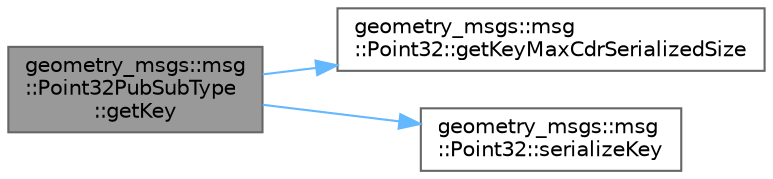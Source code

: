 digraph "geometry_msgs::msg::Point32PubSubType::getKey"
{
 // INTERACTIVE_SVG=YES
 // LATEX_PDF_SIZE
  bgcolor="transparent";
  edge [fontname=Helvetica,fontsize=10,labelfontname=Helvetica,labelfontsize=10];
  node [fontname=Helvetica,fontsize=10,shape=box,height=0.2,width=0.4];
  rankdir="LR";
  Node1 [id="Node000001",label="geometry_msgs::msg\l::Point32PubSubType\l::getKey",height=0.2,width=0.4,color="gray40", fillcolor="grey60", style="filled", fontcolor="black",tooltip=" "];
  Node1 -> Node2 [id="edge1_Node000001_Node000002",color="steelblue1",style="solid",tooltip=" "];
  Node2 [id="Node000002",label="geometry_msgs::msg\l::Point32::getKeyMaxCdrSerializedSize",height=0.2,width=0.4,color="grey40", fillcolor="white", style="filled",URL="$dc/df7/classgeometry__msgs_1_1msg_1_1Point32.html#ac2ab50e1139801748de69e79e51b0887",tooltip="This function returns the maximum serialized size of the Key of an object depending on the buffer ali..."];
  Node1 -> Node3 [id="edge2_Node000001_Node000003",color="steelblue1",style="solid",tooltip=" "];
  Node3 [id="Node000003",label="geometry_msgs::msg\l::Point32::serializeKey",height=0.2,width=0.4,color="grey40", fillcolor="white", style="filled",URL="$dc/df7/classgeometry__msgs_1_1msg_1_1Point32.html#aae8779d505da7518a8bc2d1288778843",tooltip="This function serializes the key members of an object using CDR serialization."];
}
